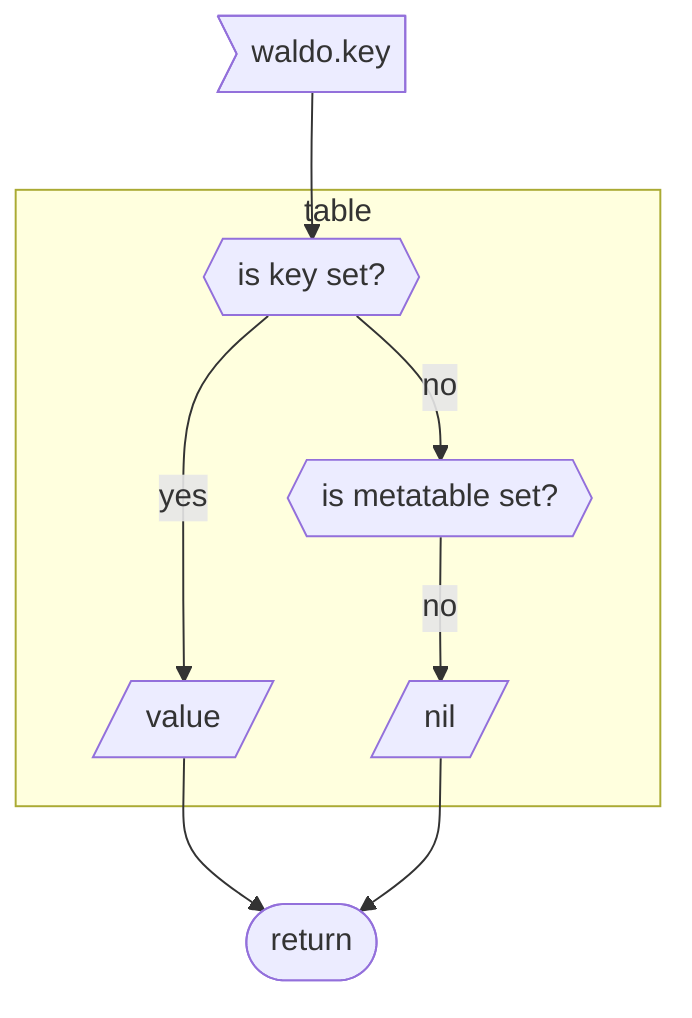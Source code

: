 graph TD;
  waldoGetKey>waldo.key]
  subgraph table
    tableHasKey{{is key set?}}
    tableHasMetatable{{is metatable set?}}
    tableValue[/value/]
    tableNil[/nil/]
  end
  output([return])

  %% table entry point
  waldoGetKey --> tableHasKey

  %% table happy flow
  tableHasKey -- yes --> tableValue
  tableValue --> output

  %% unhappy flow
  tableHasKey -- no --> tableHasMetatable
  tableHasMetatable -- no --> tableNil
  tableNil --> output